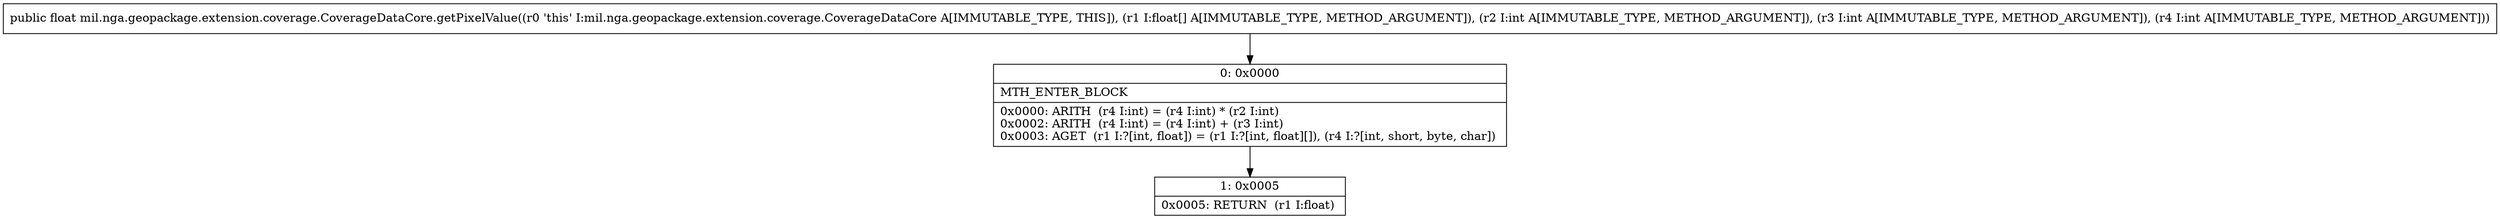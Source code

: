 digraph "CFG formil.nga.geopackage.extension.coverage.CoverageDataCore.getPixelValue([FIII)F" {
Node_0 [shape=record,label="{0\:\ 0x0000|MTH_ENTER_BLOCK\l|0x0000: ARITH  (r4 I:int) = (r4 I:int) * (r2 I:int) \l0x0002: ARITH  (r4 I:int) = (r4 I:int) + (r3 I:int) \l0x0003: AGET  (r1 I:?[int, float]) = (r1 I:?[int, float][]), (r4 I:?[int, short, byte, char]) \l}"];
Node_1 [shape=record,label="{1\:\ 0x0005|0x0005: RETURN  (r1 I:float) \l}"];
MethodNode[shape=record,label="{public float mil.nga.geopackage.extension.coverage.CoverageDataCore.getPixelValue((r0 'this' I:mil.nga.geopackage.extension.coverage.CoverageDataCore A[IMMUTABLE_TYPE, THIS]), (r1 I:float[] A[IMMUTABLE_TYPE, METHOD_ARGUMENT]), (r2 I:int A[IMMUTABLE_TYPE, METHOD_ARGUMENT]), (r3 I:int A[IMMUTABLE_TYPE, METHOD_ARGUMENT]), (r4 I:int A[IMMUTABLE_TYPE, METHOD_ARGUMENT])) }"];
MethodNode -> Node_0;
Node_0 -> Node_1;
}


